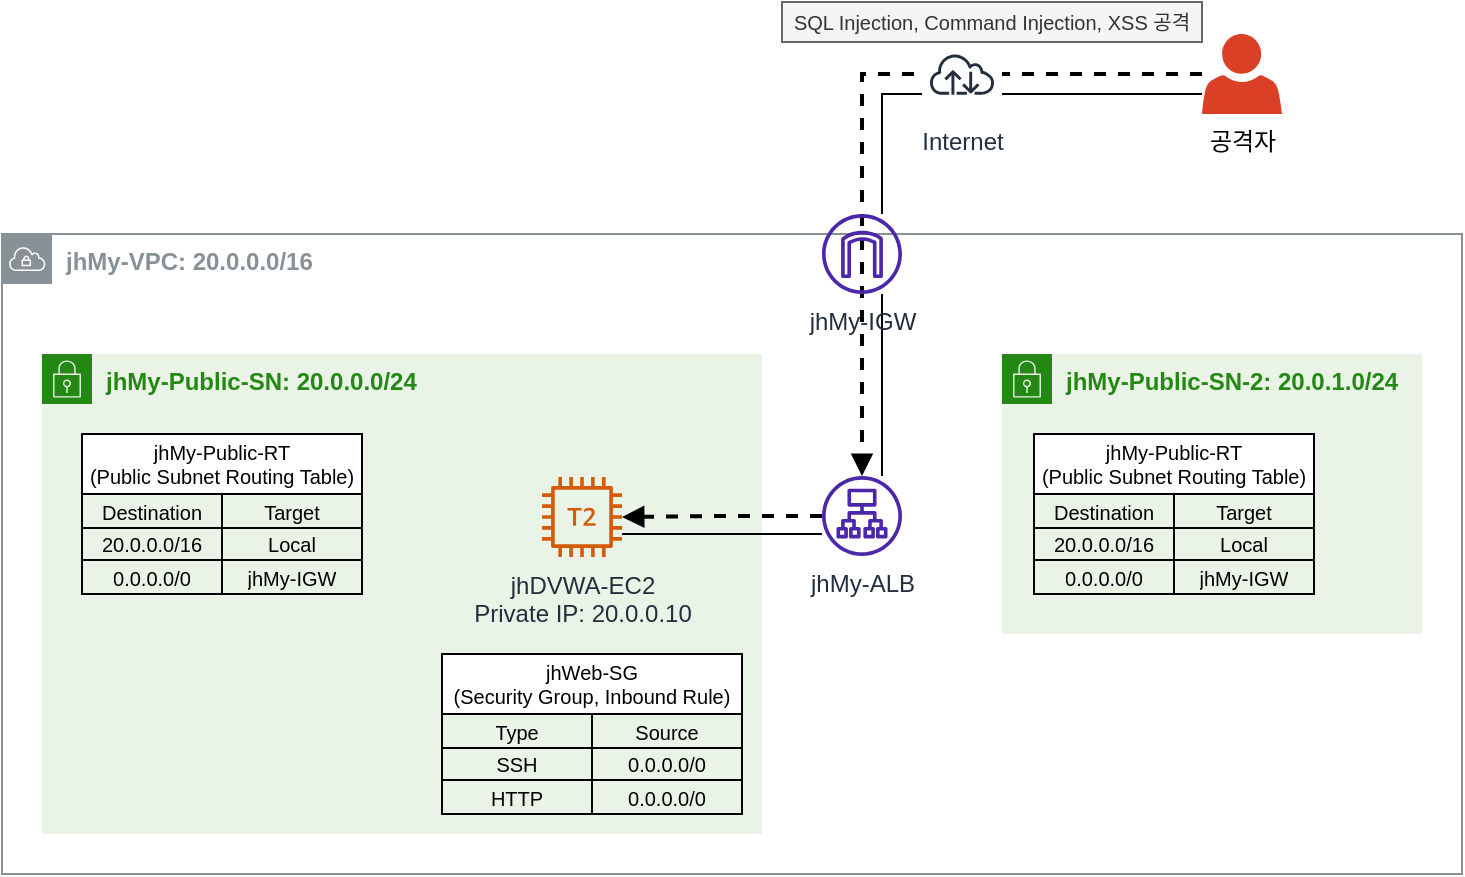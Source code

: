 <mxfile version="20.8.16" type="device"><diagram name="페이지-1" id="Dkfjn9AC4J8TA-_0vFwc"><mxGraphModel dx="1114" dy="877" grid="1" gridSize="10" guides="1" tooltips="1" connect="1" arrows="1" fold="1" page="1" pageScale="1" pageWidth="827" pageHeight="1169" math="0" shadow="0"><root><mxCell id="0"/><mxCell id="1" parent="0"/><mxCell id="z6sPAv7Pnhi--LT0EDJR-1" value="&lt;b&gt;jhMy-VPC: 20.0.0.0/16&lt;/b&gt;" style="sketch=0;outlineConnect=0;gradientColor=none;html=1;whiteSpace=wrap;fontSize=12;fontStyle=0;shape=mxgraph.aws4.group;grIcon=mxgraph.aws4.group_vpc;strokeColor=#879196;fillColor=none;verticalAlign=top;align=left;spacingLeft=30;fontColor=#879196;dashed=0;" vertex="1" parent="1"><mxGeometry x="40" y="140" width="730" height="320" as="geometry"/></mxCell><mxCell id="z6sPAv7Pnhi--LT0EDJR-2" style="edgeStyle=orthogonalEdgeStyle;rounded=0;orthogonalLoop=1;jettySize=auto;html=1;fontSize=10;endArrow=none;endFill=0;" edge="1" parent="1" target="z6sPAv7Pnhi--LT0EDJR-30"><mxGeometry relative="1" as="geometry"><mxPoint x="640" y="70" as="sourcePoint"/><mxPoint x="470" y="140.0" as="targetPoint"/><Array as="points"><mxPoint x="480" y="70"/></Array></mxGeometry></mxCell><mxCell id="z6sPAv7Pnhi--LT0EDJR-3" style="edgeStyle=orthogonalEdgeStyle;rounded=0;orthogonalLoop=1;jettySize=auto;html=1;fontSize=10;endArrow=block;endFill=1;dashed=1;strokeWidth=2;" edge="1" parent="1" source="z6sPAv7Pnhi--LT0EDJR-4" target="z6sPAv7Pnhi--LT0EDJR-42"><mxGeometry relative="1" as="geometry"/></mxCell><mxCell id="z6sPAv7Pnhi--LT0EDJR-4" value="공격자" style="sketch=0;pointerEvents=1;shadow=0;dashed=0;html=1;strokeColor=none;labelPosition=center;verticalLabelPosition=bottom;verticalAlign=top;outlineConnect=0;align=center;shape=mxgraph.office.users.user;fillColor=#DA4026;" vertex="1" parent="1"><mxGeometry x="640" y="40" width="40" height="40" as="geometry"/></mxCell><mxCell id="z6sPAv7Pnhi--LT0EDJR-5" value="Internet" style="sketch=0;outlineConnect=0;fontColor=#232F3E;gradientColor=none;strokeColor=#232F3E;fillColor=#ffffff;dashed=0;verticalLabelPosition=bottom;verticalAlign=top;align=center;html=1;fontSize=12;fontStyle=0;aspect=fixed;shape=mxgraph.aws4.resourceIcon;resIcon=mxgraph.aws4.internet;" vertex="1" parent="1"><mxGeometry x="500" y="40" width="40" height="40" as="geometry"/></mxCell><mxCell id="z6sPAv7Pnhi--LT0EDJR-6" value="&lt;b&gt;jhMy-Public-SN: 20.0.0.0/24&lt;/b&gt;" style="points=[[0,0],[0.25,0],[0.5,0],[0.75,0],[1,0],[1,0.25],[1,0.5],[1,0.75],[1,1],[0.75,1],[0.5,1],[0.25,1],[0,1],[0,0.75],[0,0.5],[0,0.25]];outlineConnect=0;gradientColor=none;html=1;whiteSpace=wrap;fontSize=12;fontStyle=0;container=1;pointerEvents=0;collapsible=0;recursiveResize=0;shape=mxgraph.aws4.group;grIcon=mxgraph.aws4.group_security_group;grStroke=0;strokeColor=#248814;fillColor=#E9F3E6;verticalAlign=top;align=left;spacingLeft=30;fontColor=#248814;dashed=0;" vertex="1" parent="1"><mxGeometry x="60" y="200" width="360" height="240" as="geometry"/></mxCell><mxCell id="z6sPAv7Pnhi--LT0EDJR-7" value="jhDVWA-EC2&lt;br&gt;Private IP: 20.0.0.10" style="sketch=0;outlineConnect=0;fontColor=#232F3E;gradientColor=none;fillColor=#D45B07;strokeColor=none;dashed=0;verticalLabelPosition=bottom;verticalAlign=top;align=center;html=1;fontSize=12;fontStyle=0;aspect=fixed;pointerEvents=1;shape=mxgraph.aws4.t2_instance;" vertex="1" parent="z6sPAv7Pnhi--LT0EDJR-6"><mxGeometry x="250" y="61.5" width="40" height="40" as="geometry"/></mxCell><mxCell id="z6sPAv7Pnhi--LT0EDJR-8" value="&lt;b&gt;jhMy-Public-SN-2: 20.0.1.0/24&lt;/b&gt;" style="points=[[0,0],[0.25,0],[0.5,0],[0.75,0],[1,0],[1,0.25],[1,0.5],[1,0.75],[1,1],[0.75,1],[0.5,1],[0.25,1],[0,1],[0,0.75],[0,0.5],[0,0.25]];outlineConnect=0;gradientColor=none;html=1;whiteSpace=wrap;fontSize=12;fontStyle=0;container=1;pointerEvents=0;collapsible=0;recursiveResize=0;shape=mxgraph.aws4.group;grIcon=mxgraph.aws4.group_security_group;grStroke=0;strokeColor=#248814;fillColor=#E9F3E6;verticalAlign=top;align=left;spacingLeft=30;fontColor=#248814;dashed=0;" vertex="1" parent="1"><mxGeometry x="540" y="200" width="210" height="140" as="geometry"/></mxCell><mxCell id="z6sPAv7Pnhi--LT0EDJR-9" value="jhMy-Public-RT&#10;(Public Subnet Routing Table)" style="shape=table;startSize=30;container=1;collapsible=0;childLayout=tableLayout;fontSize=10;" vertex="1" parent="z6sPAv7Pnhi--LT0EDJR-8"><mxGeometry x="16" y="40" width="140" height="80" as="geometry"/></mxCell><mxCell id="z6sPAv7Pnhi--LT0EDJR-10" value="" style="shape=tableRow;horizontal=0;startSize=0;swimlaneHead=0;swimlaneBody=0;strokeColor=inherit;top=0;left=0;bottom=0;right=0;collapsible=0;dropTarget=0;fillColor=none;points=[[0,0.5],[1,0.5]];portConstraint=eastwest;fontSize=10;" vertex="1" parent="z6sPAv7Pnhi--LT0EDJR-9"><mxGeometry y="30" width="140" height="17" as="geometry"/></mxCell><mxCell id="z6sPAv7Pnhi--LT0EDJR-11" value="Destination" style="shape=partialRectangle;html=1;whiteSpace=wrap;connectable=0;strokeColor=inherit;overflow=hidden;fillColor=none;top=0;left=0;bottom=0;right=0;pointerEvents=1;fontSize=10;" vertex="1" parent="z6sPAv7Pnhi--LT0EDJR-10"><mxGeometry width="70" height="17" as="geometry"><mxRectangle width="70" height="17" as="alternateBounds"/></mxGeometry></mxCell><mxCell id="z6sPAv7Pnhi--LT0EDJR-12" value="Target" style="shape=partialRectangle;html=1;whiteSpace=wrap;connectable=0;strokeColor=inherit;overflow=hidden;fillColor=none;top=0;left=0;bottom=0;right=0;pointerEvents=1;fontSize=10;" vertex="1" parent="z6sPAv7Pnhi--LT0EDJR-10"><mxGeometry x="70" width="70" height="17" as="geometry"><mxRectangle width="70" height="17" as="alternateBounds"/></mxGeometry></mxCell><mxCell id="z6sPAv7Pnhi--LT0EDJR-13" value="" style="shape=tableRow;horizontal=0;startSize=0;swimlaneHead=0;swimlaneBody=0;strokeColor=inherit;top=0;left=0;bottom=0;right=0;collapsible=0;dropTarget=0;fillColor=none;points=[[0,0.5],[1,0.5]];portConstraint=eastwest;fontSize=10;" vertex="1" parent="z6sPAv7Pnhi--LT0EDJR-9"><mxGeometry y="47" width="140" height="16" as="geometry"/></mxCell><mxCell id="z6sPAv7Pnhi--LT0EDJR-14" value="20.0.0.0/16" style="shape=partialRectangle;html=1;whiteSpace=wrap;connectable=0;strokeColor=inherit;overflow=hidden;fillColor=none;top=0;left=0;bottom=0;right=0;pointerEvents=1;fontSize=10;" vertex="1" parent="z6sPAv7Pnhi--LT0EDJR-13"><mxGeometry width="70" height="16" as="geometry"><mxRectangle width="70" height="16" as="alternateBounds"/></mxGeometry></mxCell><mxCell id="z6sPAv7Pnhi--LT0EDJR-15" value="Local" style="shape=partialRectangle;html=1;whiteSpace=wrap;connectable=0;strokeColor=inherit;overflow=hidden;fillColor=none;top=0;left=0;bottom=0;right=0;pointerEvents=1;fontSize=10;" vertex="1" parent="z6sPAv7Pnhi--LT0EDJR-13"><mxGeometry x="70" width="70" height="16" as="geometry"><mxRectangle width="70" height="16" as="alternateBounds"/></mxGeometry></mxCell><mxCell id="z6sPAv7Pnhi--LT0EDJR-16" value="" style="shape=tableRow;horizontal=0;startSize=0;swimlaneHead=0;swimlaneBody=0;strokeColor=inherit;top=0;left=0;bottom=0;right=0;collapsible=0;dropTarget=0;fillColor=none;points=[[0,0.5],[1,0.5]];portConstraint=eastwest;fontSize=10;" vertex="1" parent="z6sPAv7Pnhi--LT0EDJR-9"><mxGeometry y="63" width="140" height="17" as="geometry"/></mxCell><mxCell id="z6sPAv7Pnhi--LT0EDJR-17" value="0.0.0.0/0" style="shape=partialRectangle;html=1;whiteSpace=wrap;connectable=0;strokeColor=inherit;overflow=hidden;fillColor=none;top=0;left=0;bottom=0;right=0;pointerEvents=1;fontSize=10;" vertex="1" parent="z6sPAv7Pnhi--LT0EDJR-16"><mxGeometry width="70" height="17" as="geometry"><mxRectangle width="70" height="17" as="alternateBounds"/></mxGeometry></mxCell><mxCell id="z6sPAv7Pnhi--LT0EDJR-18" value="jhMy-IGW" style="shape=partialRectangle;html=1;whiteSpace=wrap;connectable=0;strokeColor=inherit;overflow=hidden;fillColor=none;top=0;left=0;bottom=0;right=0;pointerEvents=1;fontSize=10;" vertex="1" parent="z6sPAv7Pnhi--LT0EDJR-16"><mxGeometry x="70" width="70" height="17" as="geometry"><mxRectangle width="70" height="17" as="alternateBounds"/></mxGeometry></mxCell><mxCell id="z6sPAv7Pnhi--LT0EDJR-19" value="jhWeb-SG&#10;(Security Group, Inbound Rule)" style="shape=table;startSize=30;container=1;collapsible=0;childLayout=tableLayout;fontSize=10;" vertex="1" parent="1"><mxGeometry x="260" y="350" width="150" height="80" as="geometry"/></mxCell><mxCell id="z6sPAv7Pnhi--LT0EDJR-20" value="" style="shape=tableRow;horizontal=0;startSize=0;swimlaneHead=0;swimlaneBody=0;strokeColor=inherit;top=0;left=0;bottom=0;right=0;collapsible=0;dropTarget=0;fillColor=none;points=[[0,0.5],[1,0.5]];portConstraint=eastwest;" vertex="1" parent="z6sPAv7Pnhi--LT0EDJR-19"><mxGeometry y="30" width="150" height="17" as="geometry"/></mxCell><mxCell id="z6sPAv7Pnhi--LT0EDJR-21" value="Type" style="shape=partialRectangle;html=1;whiteSpace=wrap;connectable=0;strokeColor=inherit;overflow=hidden;fillColor=none;top=0;left=0;bottom=0;right=0;pointerEvents=1;fontSize=10;" vertex="1" parent="z6sPAv7Pnhi--LT0EDJR-20"><mxGeometry width="75" height="17" as="geometry"><mxRectangle width="75" height="17" as="alternateBounds"/></mxGeometry></mxCell><mxCell id="z6sPAv7Pnhi--LT0EDJR-22" value="Source" style="shape=partialRectangle;html=1;whiteSpace=wrap;connectable=0;strokeColor=inherit;overflow=hidden;fillColor=none;top=0;left=0;bottom=0;right=0;pointerEvents=1;fontSize=10;" vertex="1" parent="z6sPAv7Pnhi--LT0EDJR-20"><mxGeometry x="75" width="75" height="17" as="geometry"><mxRectangle width="75" height="17" as="alternateBounds"/></mxGeometry></mxCell><mxCell id="z6sPAv7Pnhi--LT0EDJR-23" value="" style="shape=tableRow;horizontal=0;startSize=0;swimlaneHead=0;swimlaneBody=0;strokeColor=inherit;top=0;left=0;bottom=0;right=0;collapsible=0;dropTarget=0;fillColor=none;points=[[0,0.5],[1,0.5]];portConstraint=eastwest;" vertex="1" parent="z6sPAv7Pnhi--LT0EDJR-19"><mxGeometry y="47" width="150" height="16" as="geometry"/></mxCell><mxCell id="z6sPAv7Pnhi--LT0EDJR-24" value="SSH" style="shape=partialRectangle;html=1;whiteSpace=wrap;connectable=0;strokeColor=inherit;overflow=hidden;fillColor=none;top=0;left=0;bottom=0;right=0;pointerEvents=1;fontSize=10;" vertex="1" parent="z6sPAv7Pnhi--LT0EDJR-23"><mxGeometry width="75" height="16" as="geometry"><mxRectangle width="75" height="16" as="alternateBounds"/></mxGeometry></mxCell><mxCell id="z6sPAv7Pnhi--LT0EDJR-25" value="0.0.0.0/0" style="shape=partialRectangle;html=1;whiteSpace=wrap;connectable=0;strokeColor=inherit;overflow=hidden;fillColor=none;top=0;left=0;bottom=0;right=0;pointerEvents=1;fontSize=10;" vertex="1" parent="z6sPAv7Pnhi--LT0EDJR-23"><mxGeometry x="75" width="75" height="16" as="geometry"><mxRectangle width="75" height="16" as="alternateBounds"/></mxGeometry></mxCell><mxCell id="z6sPAv7Pnhi--LT0EDJR-26" value="" style="shape=tableRow;horizontal=0;startSize=0;swimlaneHead=0;swimlaneBody=0;strokeColor=inherit;top=0;left=0;bottom=0;right=0;collapsible=0;dropTarget=0;fillColor=none;points=[[0,0.5],[1,0.5]];portConstraint=eastwest;" vertex="1" parent="z6sPAv7Pnhi--LT0EDJR-19"><mxGeometry y="63" width="150" height="17" as="geometry"/></mxCell><mxCell id="z6sPAv7Pnhi--LT0EDJR-27" value="HTTP" style="shape=partialRectangle;html=1;whiteSpace=wrap;connectable=0;strokeColor=inherit;overflow=hidden;fillColor=none;top=0;left=0;bottom=0;right=0;pointerEvents=1;fontSize=10;" vertex="1" parent="z6sPAv7Pnhi--LT0EDJR-26"><mxGeometry width="75" height="17" as="geometry"><mxRectangle width="75" height="17" as="alternateBounds"/></mxGeometry></mxCell><mxCell id="z6sPAv7Pnhi--LT0EDJR-28" value="0.0.0.0/0" style="shape=partialRectangle;html=1;whiteSpace=wrap;connectable=0;strokeColor=inherit;overflow=hidden;fillColor=none;top=0;left=0;bottom=0;right=0;pointerEvents=1;fontSize=10;" vertex="1" parent="z6sPAv7Pnhi--LT0EDJR-26"><mxGeometry x="75" width="75" height="17" as="geometry"><mxRectangle width="75" height="17" as="alternateBounds"/></mxGeometry></mxCell><mxCell id="z6sPAv7Pnhi--LT0EDJR-29" style="edgeStyle=orthogonalEdgeStyle;rounded=0;orthogonalLoop=1;jettySize=auto;html=1;fontSize=10;endArrow=none;endFill=0;" edge="1" parent="1" source="z6sPAv7Pnhi--LT0EDJR-30" target="z6sPAv7Pnhi--LT0EDJR-42"><mxGeometry relative="1" as="geometry"><Array as="points"><mxPoint x="480" y="230"/><mxPoint x="480" y="230"/></Array></mxGeometry></mxCell><mxCell id="z6sPAv7Pnhi--LT0EDJR-30" value="jhMy-IGW" style="sketch=0;outlineConnect=0;fontColor=#232F3E;gradientColor=none;fillColor=#4D27AA;strokeColor=none;dashed=0;verticalLabelPosition=bottom;verticalAlign=top;align=center;html=1;fontSize=12;fontStyle=0;aspect=fixed;pointerEvents=1;shape=mxgraph.aws4.internet_gateway;" vertex="1" parent="1"><mxGeometry x="450" y="130" width="40" height="40" as="geometry"/></mxCell><mxCell id="z6sPAv7Pnhi--LT0EDJR-31" value="jhMy-Public-RT&#10;(Public Subnet Routing Table)" style="shape=table;startSize=30;container=1;collapsible=0;childLayout=tableLayout;fontSize=10;" vertex="1" parent="1"><mxGeometry x="80" y="240" width="140" height="80" as="geometry"/></mxCell><mxCell id="z6sPAv7Pnhi--LT0EDJR-32" value="" style="shape=tableRow;horizontal=0;startSize=0;swimlaneHead=0;swimlaneBody=0;strokeColor=inherit;top=0;left=0;bottom=0;right=0;collapsible=0;dropTarget=0;fillColor=none;points=[[0,0.5],[1,0.5]];portConstraint=eastwest;fontSize=10;" vertex="1" parent="z6sPAv7Pnhi--LT0EDJR-31"><mxGeometry y="30" width="140" height="17" as="geometry"/></mxCell><mxCell id="z6sPAv7Pnhi--LT0EDJR-33" value="Destination" style="shape=partialRectangle;html=1;whiteSpace=wrap;connectable=0;strokeColor=inherit;overflow=hidden;fillColor=none;top=0;left=0;bottom=0;right=0;pointerEvents=1;fontSize=10;" vertex="1" parent="z6sPAv7Pnhi--LT0EDJR-32"><mxGeometry width="70" height="17" as="geometry"><mxRectangle width="70" height="17" as="alternateBounds"/></mxGeometry></mxCell><mxCell id="z6sPAv7Pnhi--LT0EDJR-34" value="Target" style="shape=partialRectangle;html=1;whiteSpace=wrap;connectable=0;strokeColor=inherit;overflow=hidden;fillColor=none;top=0;left=0;bottom=0;right=0;pointerEvents=1;fontSize=10;" vertex="1" parent="z6sPAv7Pnhi--LT0EDJR-32"><mxGeometry x="70" width="70" height="17" as="geometry"><mxRectangle width="70" height="17" as="alternateBounds"/></mxGeometry></mxCell><mxCell id="z6sPAv7Pnhi--LT0EDJR-35" value="" style="shape=tableRow;horizontal=0;startSize=0;swimlaneHead=0;swimlaneBody=0;strokeColor=inherit;top=0;left=0;bottom=0;right=0;collapsible=0;dropTarget=0;fillColor=none;points=[[0,0.5],[1,0.5]];portConstraint=eastwest;fontSize=10;" vertex="1" parent="z6sPAv7Pnhi--LT0EDJR-31"><mxGeometry y="47" width="140" height="16" as="geometry"/></mxCell><mxCell id="z6sPAv7Pnhi--LT0EDJR-36" value="20.0.0.0/16" style="shape=partialRectangle;html=1;whiteSpace=wrap;connectable=0;strokeColor=inherit;overflow=hidden;fillColor=none;top=0;left=0;bottom=0;right=0;pointerEvents=1;fontSize=10;" vertex="1" parent="z6sPAv7Pnhi--LT0EDJR-35"><mxGeometry width="70" height="16" as="geometry"><mxRectangle width="70" height="16" as="alternateBounds"/></mxGeometry></mxCell><mxCell id="z6sPAv7Pnhi--LT0EDJR-37" value="Local" style="shape=partialRectangle;html=1;whiteSpace=wrap;connectable=0;strokeColor=inherit;overflow=hidden;fillColor=none;top=0;left=0;bottom=0;right=0;pointerEvents=1;fontSize=10;" vertex="1" parent="z6sPAv7Pnhi--LT0EDJR-35"><mxGeometry x="70" width="70" height="16" as="geometry"><mxRectangle width="70" height="16" as="alternateBounds"/></mxGeometry></mxCell><mxCell id="z6sPAv7Pnhi--LT0EDJR-38" value="" style="shape=tableRow;horizontal=0;startSize=0;swimlaneHead=0;swimlaneBody=0;strokeColor=inherit;top=0;left=0;bottom=0;right=0;collapsible=0;dropTarget=0;fillColor=none;points=[[0,0.5],[1,0.5]];portConstraint=eastwest;fontSize=10;" vertex="1" parent="z6sPAv7Pnhi--LT0EDJR-31"><mxGeometry y="63" width="140" height="17" as="geometry"/></mxCell><mxCell id="z6sPAv7Pnhi--LT0EDJR-39" value="0.0.0.0/0" style="shape=partialRectangle;html=1;whiteSpace=wrap;connectable=0;strokeColor=inherit;overflow=hidden;fillColor=none;top=0;left=0;bottom=0;right=0;pointerEvents=1;fontSize=10;" vertex="1" parent="z6sPAv7Pnhi--LT0EDJR-38"><mxGeometry width="70" height="17" as="geometry"><mxRectangle width="70" height="17" as="alternateBounds"/></mxGeometry></mxCell><mxCell id="z6sPAv7Pnhi--LT0EDJR-40" value="jhMy-IGW" style="shape=partialRectangle;html=1;whiteSpace=wrap;connectable=0;strokeColor=inherit;overflow=hidden;fillColor=none;top=0;left=0;bottom=0;right=0;pointerEvents=1;fontSize=10;" vertex="1" parent="z6sPAv7Pnhi--LT0EDJR-38"><mxGeometry x="70" width="70" height="17" as="geometry"><mxRectangle width="70" height="17" as="alternateBounds"/></mxGeometry></mxCell><mxCell id="z6sPAv7Pnhi--LT0EDJR-41" style="edgeStyle=orthogonalEdgeStyle;rounded=0;orthogonalLoop=1;jettySize=auto;html=1;fontSize=10;endArrow=none;endFill=0;" edge="1" parent="1" source="z6sPAv7Pnhi--LT0EDJR-42" target="z6sPAv7Pnhi--LT0EDJR-7"><mxGeometry relative="1" as="geometry"><Array as="points"><mxPoint x="370" y="290"/><mxPoint x="370" y="290"/></Array></mxGeometry></mxCell><mxCell id="z6sPAv7Pnhi--LT0EDJR-44" style="edgeStyle=orthogonalEdgeStyle;rounded=0;orthogonalLoop=1;jettySize=auto;html=1;endArrow=block;endFill=1;strokeWidth=2;dashed=1;" edge="1" parent="1" source="z6sPAv7Pnhi--LT0EDJR-42" target="z6sPAv7Pnhi--LT0EDJR-7"><mxGeometry relative="1" as="geometry"/></mxCell><mxCell id="z6sPAv7Pnhi--LT0EDJR-42" value="jhMy-ALB" style="sketch=0;outlineConnect=0;fontColor=#232F3E;gradientColor=none;fillColor=#4D27AA;strokeColor=none;dashed=0;verticalLabelPosition=bottom;verticalAlign=top;align=center;html=1;fontSize=12;fontStyle=0;aspect=fixed;pointerEvents=1;shape=mxgraph.aws4.application_load_balancer;" vertex="1" parent="1"><mxGeometry x="450" y="261" width="40" height="40" as="geometry"/></mxCell><mxCell id="z6sPAv7Pnhi--LT0EDJR-43" value="SQL Injection, Command Injection, XSS 공격" style="text;html=1;strokeColor=#666666;fillColor=#f5f5f5;align=center;verticalAlign=middle;whiteSpace=wrap;rounded=0;fontSize=10;fontColor=#333333;" vertex="1" parent="1"><mxGeometry x="430" y="24" width="210" height="20" as="geometry"/></mxCell></root></mxGraphModel></diagram></mxfile>